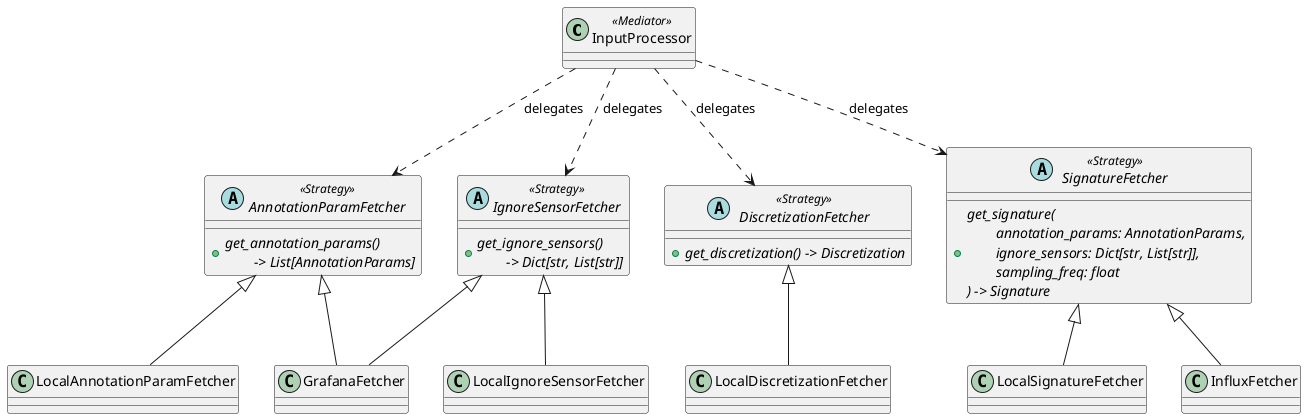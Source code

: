 @startuml


class InputProcessor <<Mediator>> {
}
abstract class AnnotationParamFetcher <<Strategy>> {
+ {abstract} get_annotation_params()\n\t-> List[AnnotationParams]
}

abstract class IgnoreSensorFetcher <<Strategy>> {
+ {abstract} get_ignore_sensors()\n\t-> Dict[str, List[str]]
}

abstract class DiscretizationFetcher <<Strategy>> {
+ {abstract} get_discretization() -> Discretization
}

abstract class SignatureFetcher <<Strategy>> {
+ {abstract} get_signature(\n\tannotation_params: AnnotationParams,\n\tignore_sensors: Dict[str, List[str]],\n\tsampling_freq: float\n) -> Signature
}



InputProcessor ..> AnnotationParamFetcher : delegates
InputProcessor ..> IgnoreSensorFetcher : delegates
InputProcessor ..> DiscretizationFetcher : delegates
InputProcessor ..> SignatureFetcher : delegates

IgnoreSensorFetcher <|-- LocalIgnoreSensorFetcher
IgnoreSensorFetcher <|-- GrafanaFetcher
AnnotationParamFetcher <|-- GrafanaFetcher
SignatureFetcher <|-- InfluxFetcher
SignatureFetcher <|-- LocalSignatureFetcher
AnnotationParamFetcher <|-- LocalAnnotationParamFetcher
DiscretizationFetcher <|-- LocalDiscretizationFetcher
@enduml